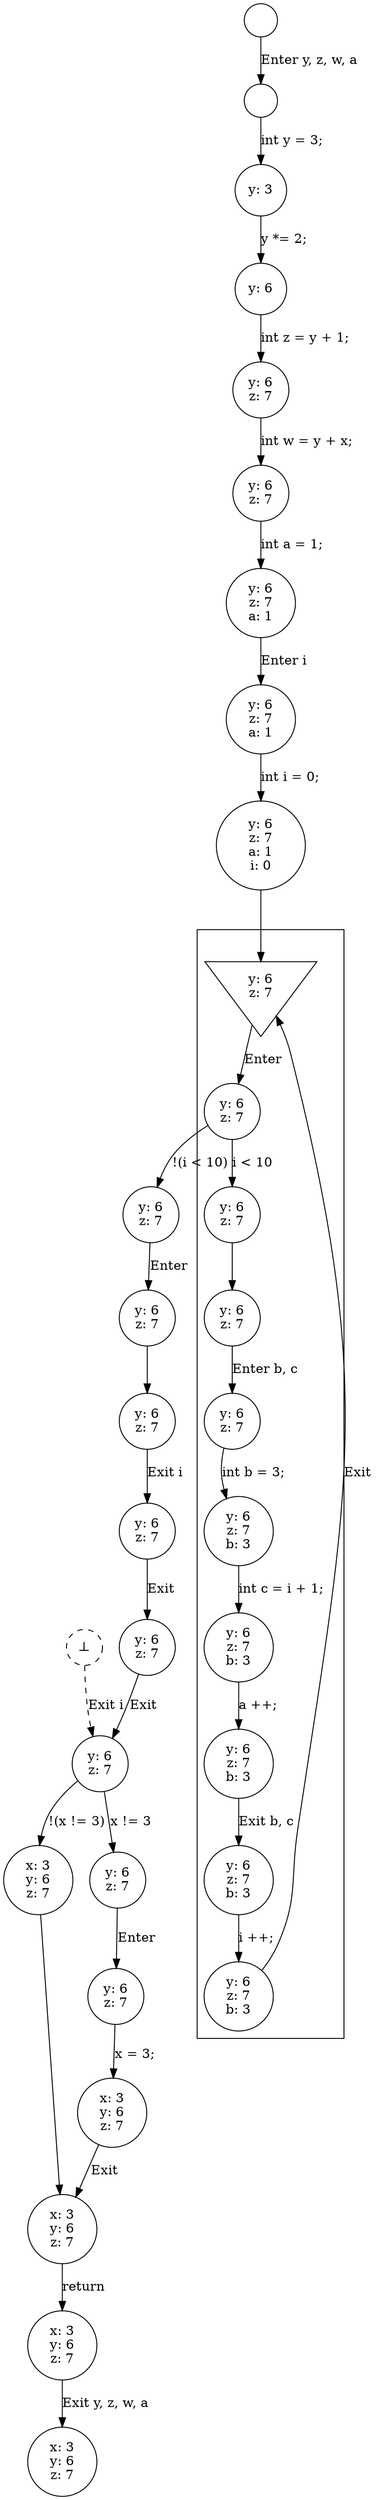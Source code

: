 digraph G {
  fontname="fixed";
  node [shape=circle, ];
  cp1 [label=<y: 6<br />z: 7>, shape=invtriangle, ];
  cp2 [label=<x: 3<br />y: 6<br />z: 7>, ];
  cp3 [label=<y: 6<br />z: 7>, ];
  cp4 [label=<y: 6<br />z: 7<br />b: 3>, ];
  cp5 [label=<⊥>, style="dashed", ];
  cp6 [label=<y: 6<br />z: 7>, ];
  cp7 [label=<y: 6<br />z: 7>, ];
  cp8 [label=<y: 6<br />z: 7>, ];
  cp9 [label=<y: 6<br />z: 7>, ];
  cp10 [label=<y: 3>, ];
  cp11 [label=<x: 3<br />y: 6<br />z: 7>, ];
  cp12 [label=<y: 6<br />z: 7>, ];
  cp13 [label=<x: 3<br />y: 6<br />z: 7>, ];
  cp14 [label=<y: 6<br />z: 7<br />a: 1<br />i: 0>, ];
  cp15 [label=<y: 6<br />z: 7>, ];
  cp16 [label=<y: 6<br />z: 7<br />a: 1>, ];
  cp17 [label=< >, ];
  cp18 [label=<x: 3<br />y: 6<br />z: 7>, ];
  cp19 [label=<x: 3<br />y: 6<br />z: 7>, ];
  cp20 [label=<y: 6<br />z: 7<br />b: 3>, ];
  cp21 [label=<y: 6<br />z: 7>, ];
  cp22 [label=<y: 6<br />z: 7>, ];
  cp23 [label=<y: 6<br />z: 7<br />b: 3>, ];
  cp24 [label=<y: 6>, ];
  cp25 [label=<y: 6<br />z: 7>, ];
  cp26 [label=<y: 6<br />z: 7>, ];
  cp27 [label=<y: 6<br />z: 7>, ];
  cp28 [label=<y: 6<br />z: 7>, ];
  cp29 [label=< >, ];
  cp30 [label=<y: 6<br />z: 7<br />b: 3>, ];
  cp31 [label=<y: 6<br />z: 7<br />a: 1>, ];
  cp32 [label=<y: 6<br />z: 7>, ];
  cp33 [label=<y: 6<br />z: 7<br />b: 3>, ];
  
  subgraph cluster_1 { cp33;cp30;cp28;cp27;cp23;cp21;cp20;cp12;cp4;cp1;
     };
  
  cp1 -> cp28 [label=<Enter >, ];
  cp2 -> cp19 [label=<Exit >, ];
  cp3 -> cp9 [label=<Enter >, ];
  cp4 -> cp20 [label=<a ++;>, ];
  cp5 -> cp8 [label=<Exit i>, style="dashed", ];
  cp6 -> cp8 [label=<Exit >, ];
  cp7 -> cp15 [label=< >, ];
  cp8 -> cp3 [label=<x != 3>, ];
  cp8 -> cp11 [label=<!(x != 3)>, ];
  cp9 -> cp2 [label=<x = 3;>, ];
  cp10 -> cp24 [label=<y *= 2;>, ];
  cp11 -> cp19 [label=< >, ];
  cp12 -> cp21 [label=<Enter b, c>, ];
  cp14 -> cp1 [label=< >, ];
  cp15 -> cp25 [label=<Exit i>, ];
  cp16 -> cp14 [label=<int i = 0;>, ];
  cp17 -> cp29 [label=<Enter y, z, w, a>, ];
  cp18 -> cp13 [label=<Exit y, z, w, a>, ];
  cp19 -> cp18 [label=<return>, ];
  cp20 -> cp33 [label=<Exit b, c>, ];
  cp21 -> cp30 [label=<int b = 3;>, ];
  cp22 -> cp32 [label=<int w = y + x;>, ];
  cp23 -> cp1 [constraint=false, label=<Exit >, ];
  cp24 -> cp22 [label=<int z = y + 1;>, ];
  cp25 -> cp6 [label=<Exit >, ];
  cp26 -> cp7 [label=<Enter >, ];
  cp27 -> cp12 [label=< >, ];
  cp28 -> cp27 [label=<i &lt; 10>, ];
  cp28 -> cp26 [label=<!(i &lt; 10)>, ];
  cp29 -> cp10 [label=<int y = 3;>, ];
  cp30 -> cp4 [label=<int c = i + 1;>, ];
  cp31 -> cp16 [label=<Enter i>, ];
  cp32 -> cp31 [label=<int a = 1;>, ];
  cp33 -> cp23 [label=<i ++;>, ];
  
  }
